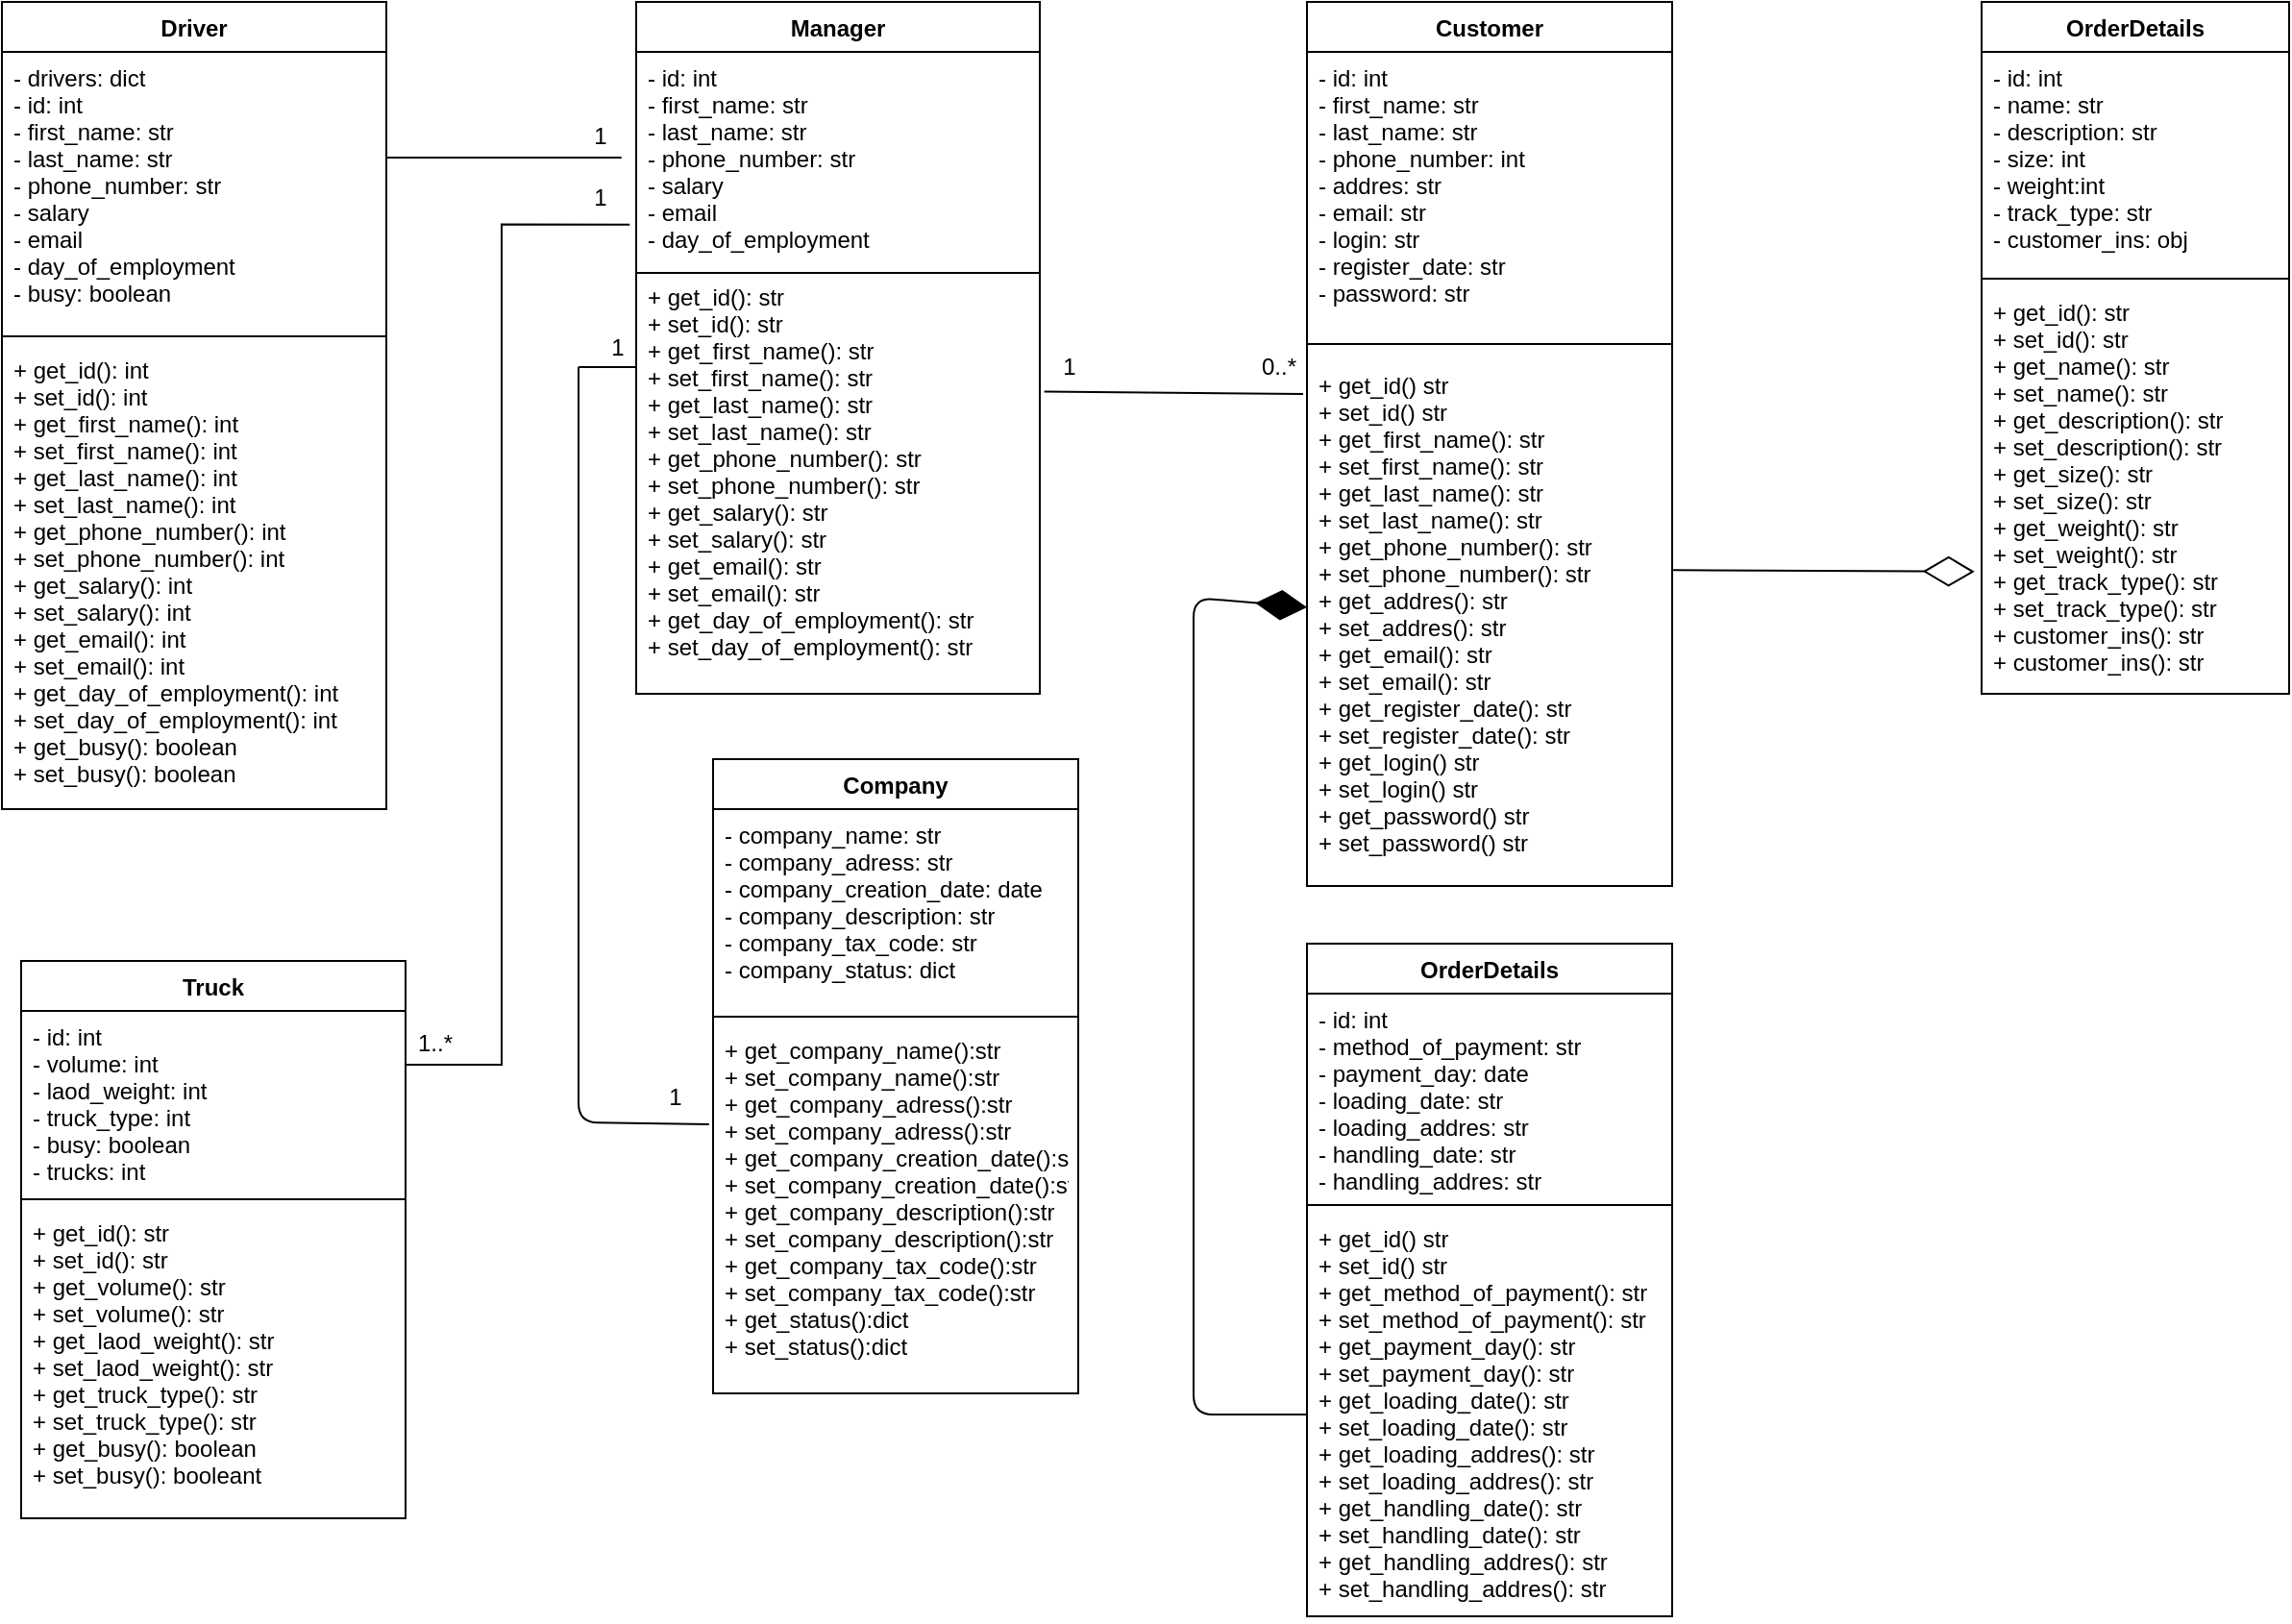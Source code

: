 <mxfile compressed="false" version="15.3.8" type="github" pages="2">
  <diagram id="wFV8sOdt-3NXnZTaCPz1" name="Page-1">
    <mxGraphModel dx="1128" dy="1058" grid="1" gridSize="10" guides="1" tooltips="1" connect="1" arrows="1" fold="1" page="1" pageScale="1" pageWidth="850" pageHeight="1100" math="0" shadow="0">
      <root>
        <mxCell id="0" />
        <mxCell id="1" parent="0" />
        <mxCell id="HwzwYHC0HmzuA3Eh458f-1" value="Manager" style="swimlane;fontStyle=1;align=center;verticalAlign=top;childLayout=stackLayout;horizontal=1;startSize=26;horizontalStack=0;resizeParent=1;resizeParentMax=0;resizeLast=0;collapsible=1;marginBottom=0;" parent="1" vertex="1">
          <mxGeometry x="790" y="170" width="210" height="360" as="geometry" />
        </mxCell>
        <mxCell id="HwzwYHC0HmzuA3Eh458f-2" value="- id: int&#xa;- first_name: str &#xa;- last_name: str&#xa;- phone_number: str&#xa;- salary&#xa;- email&#xa;- day_of_employment" style="text;strokeColor=none;fillColor=none;align=left;verticalAlign=top;spacingLeft=4;spacingRight=4;overflow=hidden;rotatable=0;points=[[0,0.5],[1,0.5]];portConstraint=eastwest;" parent="HwzwYHC0HmzuA3Eh458f-1" vertex="1">
          <mxGeometry y="26" width="210" height="114" as="geometry" />
        </mxCell>
        <mxCell id="HwzwYHC0HmzuA3Eh458f-4" value="+ get_id(): str&#xa;+ set_id(): str&#xa;+ get_first_name(): str&#xa;+ set_first_name(): str&#xa;+ get_last_name(): str&#xa;+ set_last_name(): str&#xa;+ get_phone_number(): str&#xa;+ set_phone_number(): str&#xa;+ get_salary(): str&#xa;+ set_salary(): str&#xa;+ get_email(): str&#xa;+ set_email(): str&#xa;+ get_day_of_employment(): str&#xa;+ set_day_of_employment(): str&#xa;&#xa;&#xa;" style="text;strokeColor=none;fillColor=none;align=left;verticalAlign=top;spacingLeft=4;spacingRight=4;overflow=hidden;rotatable=0;points=[[0,0.5],[1,0.5]];portConstraint=eastwest;" parent="HwzwYHC0HmzuA3Eh458f-1" vertex="1">
          <mxGeometry y="140" width="210" height="220" as="geometry" />
        </mxCell>
        <mxCell id="HwzwYHC0HmzuA3Eh458f-6" value="1" style="text;html=1;align=center;verticalAlign=middle;resizable=0;points=[];autosize=1;strokeColor=none;" parent="1" vertex="1">
          <mxGeometry x="761" y="230" width="20" height="20" as="geometry" />
        </mxCell>
        <mxCell id="Gjrh0X_BcbYCXjCByWJd-17" value="Customer" style="swimlane;fontStyle=1;align=center;verticalAlign=top;childLayout=stackLayout;horizontal=1;startSize=26;horizontalStack=0;resizeParent=1;resizeParentMax=0;resizeLast=0;collapsible=1;marginBottom=0;" parent="1" vertex="1">
          <mxGeometry x="1139" y="170" width="190" height="460" as="geometry" />
        </mxCell>
        <mxCell id="Gjrh0X_BcbYCXjCByWJd-20" value="- id: int&#xa;- first_name: str &#xa;- last_name: str&#xa;- phone_number: int&#xa;- addres: str&#xa;- email: str&#xa;- login: str&#xa;- register_date: str&#xa;- password: str&#xa;" style="text;strokeColor=none;fillColor=none;align=left;verticalAlign=top;spacingLeft=4;spacingRight=4;overflow=hidden;rotatable=0;points=[[0,0.5],[1,0.5]];portConstraint=eastwest;" parent="Gjrh0X_BcbYCXjCByWJd-17" vertex="1">
          <mxGeometry y="26" width="190" height="144" as="geometry" />
        </mxCell>
        <mxCell id="Gjrh0X_BcbYCXjCByWJd-19" value="" style="line;strokeWidth=1;fillColor=none;align=left;verticalAlign=middle;spacingTop=-1;spacingLeft=3;spacingRight=3;rotatable=0;labelPosition=right;points=[];portConstraint=eastwest;" parent="Gjrh0X_BcbYCXjCByWJd-17" vertex="1">
          <mxGeometry y="170" width="190" height="16" as="geometry" />
        </mxCell>
        <mxCell id="Gjrh0X_BcbYCXjCByWJd-18" value="+ get_id() str&#xa;+ set_id() str&#xa;+ get_first_name(): str&#xa;+ set_first_name(): str&#xa;+ get_last_name(): str&#xa;+ set_last_name(): str&#xa;+ get_phone_number(): str&#xa;+ set_phone_number(): str&#xa;+ get_addres(): str&#xa;+ set_addres(): str&#xa;+ get_email(): str&#xa;+ set_email(): str&#xa;+ get_register_date(): str&#xa;+ set_register_date(): str&#xa;+ get_login() str&#xa;+ set_login() str&#xa;+ get_password() str&#xa;+ set_password() str&#xa;&#xa;&#xa;" style="text;strokeColor=none;fillColor=none;align=left;verticalAlign=top;spacingLeft=4;spacingRight=4;overflow=hidden;rotatable=0;points=[[0,0.5],[1,0.5]];portConstraint=eastwest;" parent="Gjrh0X_BcbYCXjCByWJd-17" vertex="1">
          <mxGeometry y="186" width="190" height="274" as="geometry" />
        </mxCell>
        <mxCell id="HwzwYHC0HmzuA3Eh458f-3" value="" style="line;strokeWidth=1;fillColor=none;align=left;verticalAlign=middle;spacingTop=-1;spacingLeft=3;spacingRight=3;rotatable=0;labelPosition=right;points=[];portConstraint=eastwest;" parent="1" vertex="1">
          <mxGeometry x="790" y="303" width="210" height="16" as="geometry" />
        </mxCell>
        <mxCell id="Gjrh0X_BcbYCXjCByWJd-27" value="1" style="text;html=1;align=center;verticalAlign=middle;resizable=0;points=[];autosize=1;strokeColor=none;" parent="1" vertex="1">
          <mxGeometry x="1005" y="350" width="20" height="20" as="geometry" />
        </mxCell>
        <mxCell id="Gjrh0X_BcbYCXjCByWJd-28" value="0..*" style="text;html=1;align=center;verticalAlign=middle;resizable=0;points=[];autosize=1;strokeColor=none;" parent="1" vertex="1">
          <mxGeometry x="1109" y="350" width="30" height="20" as="geometry" />
        </mxCell>
        <mxCell id="Gjrh0X_BcbYCXjCByWJd-29" value="Driver" style="swimlane;fontStyle=1;align=center;verticalAlign=top;childLayout=stackLayout;horizontal=1;startSize=26;horizontalStack=0;resizeParent=1;resizeParentMax=0;resizeLast=0;collapsible=1;marginBottom=0;" parent="1" vertex="1">
          <mxGeometry x="460" y="170" width="200" height="420" as="geometry" />
        </mxCell>
        <mxCell id="Gjrh0X_BcbYCXjCByWJd-30" value="- drivers: dict&#xa;- id: int&#xa;- first_name: str &#xa;- last_name: str&#xa;- phone_number: str&#xa;- salary&#xa;- email&#xa;- day_of_employment&#xa;- busy: boolean&#xa;" style="text;strokeColor=none;fillColor=none;align=left;verticalAlign=top;spacingLeft=4;spacingRight=4;overflow=hidden;rotatable=0;points=[[0,0.5],[1,0.5]];portConstraint=eastwest;" parent="Gjrh0X_BcbYCXjCByWJd-29" vertex="1">
          <mxGeometry y="26" width="200" height="144" as="geometry" />
        </mxCell>
        <mxCell id="Gjrh0X_BcbYCXjCByWJd-31" value="" style="line;strokeWidth=1;fillColor=none;align=left;verticalAlign=middle;spacingTop=-1;spacingLeft=3;spacingRight=3;rotatable=0;labelPosition=right;points=[];portConstraint=eastwest;" parent="Gjrh0X_BcbYCXjCByWJd-29" vertex="1">
          <mxGeometry y="170" width="200" height="8" as="geometry" />
        </mxCell>
        <mxCell id="Gjrh0X_BcbYCXjCByWJd-32" value="+ get_id(): int&#xa;+ set_id(): int&#xa;+ get_first_name(): int&#xa;+ set_first_name(): int&#xa;+ get_last_name(): int&#xa;+ set_last_name(): int&#xa;+ get_phone_number(): int&#xa;+ set_phone_number(): int&#xa;+ get_salary(): int&#xa;+ set_salary(): int&#xa;+ get_email(): int&#xa;+ set_email(): int&#xa;+ get_day_of_employment(): int&#xa;+ set_day_of_employment(): int&#xa;+ get_busy(): boolean&#xa;+ set_busy(): boolean&#xa;&#xa;" style="text;strokeColor=none;fillColor=none;align=left;verticalAlign=top;spacingLeft=4;spacingRight=4;overflow=hidden;rotatable=0;points=[[0,0.5],[1,0.5]];portConstraint=eastwest;" parent="Gjrh0X_BcbYCXjCByWJd-29" vertex="1">
          <mxGeometry y="178" width="200" height="242" as="geometry" />
        </mxCell>
        <mxCell id="Gjrh0X_BcbYCXjCByWJd-35" value="Truck" style="swimlane;fontStyle=1;align=center;verticalAlign=top;childLayout=stackLayout;horizontal=1;startSize=26;horizontalStack=0;resizeParent=1;resizeParentMax=0;resizeLast=0;collapsible=1;marginBottom=0;" parent="1" vertex="1">
          <mxGeometry x="470" y="669" width="200" height="290" as="geometry">
            <mxRectangle x="20" y="510" width="60" height="26" as="alternateBounds" />
          </mxGeometry>
        </mxCell>
        <mxCell id="Gjrh0X_BcbYCXjCByWJd-36" value="- id: int&#xa;- volume: int&#xa;- laod_weight: int&#xa;- truck_type: int&#xa;- busy: boolean&#xa;- trucks: int" style="text;strokeColor=none;fillColor=none;align=left;verticalAlign=top;spacingLeft=4;spacingRight=4;overflow=hidden;rotatable=0;points=[[0,0.5],[1,0.5]];portConstraint=eastwest;" parent="Gjrh0X_BcbYCXjCByWJd-35" vertex="1">
          <mxGeometry y="26" width="200" height="94" as="geometry" />
        </mxCell>
        <mxCell id="Gjrh0X_BcbYCXjCByWJd-37" value="" style="line;strokeWidth=1;fillColor=none;align=left;verticalAlign=middle;spacingTop=-1;spacingLeft=3;spacingRight=3;rotatable=0;labelPosition=right;points=[];portConstraint=eastwest;" parent="Gjrh0X_BcbYCXjCByWJd-35" vertex="1">
          <mxGeometry y="120" width="200" height="8" as="geometry" />
        </mxCell>
        <mxCell id="Gjrh0X_BcbYCXjCByWJd-38" value="+ get_id(): str&#xa;+ set_id(): str&#xa;+ get_volume(): str&#xa;+ set_volume(): str&#xa;+ get_laod_weight(): str&#xa;+ set_laod_weight(): str&#xa;+ get_truck_type(): str&#xa;+ set_truck_type(): str&#xa;+ get_busy(): boolean&#xa;+ set_busy(): booleant&#xa;" style="text;strokeColor=none;fillColor=none;align=left;verticalAlign=top;spacingLeft=4;spacingRight=4;overflow=hidden;rotatable=0;points=[[0,0.5],[1,0.5]];portConstraint=eastwest;" parent="Gjrh0X_BcbYCXjCByWJd-35" vertex="1">
          <mxGeometry y="128" width="200" height="162" as="geometry" />
        </mxCell>
        <mxCell id="Gjrh0X_BcbYCXjCByWJd-44" value="1..*" style="text;html=1;align=center;verticalAlign=middle;resizable=0;points=[];autosize=1;strokeColor=none;" parent="1" vertex="1">
          <mxGeometry x="670" y="702" width="30" height="20" as="geometry" />
        </mxCell>
        <mxCell id="OGISJzmnpDnbx-zTQaGD-1" value="OrderDetails" style="swimlane;fontStyle=1;align=center;verticalAlign=top;childLayout=stackLayout;horizontal=1;startSize=26;horizontalStack=0;resizeParent=1;resizeParentMax=0;resizeLast=0;collapsible=1;marginBottom=0;" parent="1" vertex="1">
          <mxGeometry x="1139" y="660" width="190" height="350" as="geometry" />
        </mxCell>
        <mxCell id="OGISJzmnpDnbx-zTQaGD-2" value="- id: int&#xa;- method_of_payment: str&#xa;- payment_day: date&#xa;- loading_date: str&#xa;- loading_addres: str&#xa;- handling_date: str&#xa;- handling_addres: str&#xa;&#xa;" style="text;strokeColor=none;fillColor=none;align=left;verticalAlign=top;spacingLeft=4;spacingRight=4;overflow=hidden;rotatable=0;points=[[0,0.5],[1,0.5]];portConstraint=eastwest;" parent="OGISJzmnpDnbx-zTQaGD-1" vertex="1">
          <mxGeometry y="26" width="190" height="106" as="geometry" />
        </mxCell>
        <mxCell id="OGISJzmnpDnbx-zTQaGD-3" value="" style="line;strokeWidth=1;fillColor=none;align=left;verticalAlign=middle;spacingTop=-1;spacingLeft=3;spacingRight=3;rotatable=0;labelPosition=right;points=[];portConstraint=eastwest;" parent="OGISJzmnpDnbx-zTQaGD-1" vertex="1">
          <mxGeometry y="132" width="190" height="8" as="geometry" />
        </mxCell>
        <mxCell id="OGISJzmnpDnbx-zTQaGD-4" value="+ get_id() str&#xa;+ set_id() str&#xa;+ get_method_of_payment(): str&#xa;+ set_method_of_payment(): str&#xa;+ get_payment_day(): str&#xa;+ set_payment_day(): str&#xa;+ get_loading_date(): str&#xa;+ set_loading_date(): str&#xa;+ get_loading_addres(): str&#xa;+ set_loading_addres(): str&#xa;+ get_handling_date(): str&#xa;+ set_handling_date(): str&#xa;+ get_handling_addres(): str&#xa;+ set_handling_addres(): str&#xa;" style="text;strokeColor=none;fillColor=none;align=left;verticalAlign=top;spacingLeft=4;spacingRight=4;overflow=hidden;rotatable=0;points=[[0,0.5],[1,0.5]];portConstraint=eastwest;" parent="OGISJzmnpDnbx-zTQaGD-1" vertex="1">
          <mxGeometry y="140" width="190" height="210" as="geometry" />
        </mxCell>
        <mxCell id="OGISJzmnpDnbx-zTQaGD-25" value="Company" style="swimlane;fontStyle=1;align=center;verticalAlign=top;childLayout=stackLayout;horizontal=1;startSize=26;horizontalStack=0;resizeParent=1;resizeParentMax=0;resizeLast=0;collapsible=1;marginBottom=0;" parent="1" vertex="1">
          <mxGeometry x="830" y="564" width="190" height="330" as="geometry" />
        </mxCell>
        <mxCell id="OGISJzmnpDnbx-zTQaGD-26" value="- company_name: str&#xa;- company_adress: str&#xa;- company_creation_date: date&#xa;- company_description: str&#xa;- company_tax_code: str&#xa;- company_status: dict&#xa;&#xa;" style="text;strokeColor=none;fillColor=none;align=left;verticalAlign=top;spacingLeft=4;spacingRight=4;overflow=hidden;rotatable=0;points=[[0,0.5],[1,0.5]];portConstraint=eastwest;" parent="OGISJzmnpDnbx-zTQaGD-25" vertex="1">
          <mxGeometry y="26" width="190" height="104" as="geometry" />
        </mxCell>
        <mxCell id="OGISJzmnpDnbx-zTQaGD-27" value="" style="line;strokeWidth=1;fillColor=none;align=left;verticalAlign=middle;spacingTop=-1;spacingLeft=3;spacingRight=3;rotatable=0;labelPosition=right;points=[];portConstraint=eastwest;" parent="OGISJzmnpDnbx-zTQaGD-25" vertex="1">
          <mxGeometry y="130" width="190" height="8" as="geometry" />
        </mxCell>
        <mxCell id="OGISJzmnpDnbx-zTQaGD-28" value="+ get_company_name():str&#xa;+ set_company_name():str&#xa;+ get_company_adress():str&#xa;+ set_company_adress():str&#xa;+ get_company_creation_date():str&#xa;+ set_company_creation_date():str&#xa;+ get_company_description():str&#xa;+ set_company_description():str&#xa;+ get_company_tax_code():str&#xa;+ set_company_tax_code():str&#xa;+ get_status():dict&#xa;+ set_status():dict&#xa;&#xa;&#xa;" style="text;strokeColor=none;fillColor=none;align=left;verticalAlign=top;spacingLeft=4;spacingRight=4;overflow=hidden;rotatable=0;points=[[0,0.5],[1,0.5]];portConstraint=eastwest;" parent="OGISJzmnpDnbx-zTQaGD-25" vertex="1">
          <mxGeometry y="138" width="190" height="192" as="geometry" />
        </mxCell>
        <mxCell id="OGISJzmnpDnbx-zTQaGD-41" value="" style="endArrow=none;html=1;exitX=-0.011;exitY=0.271;exitDx=0;exitDy=0;exitPerimeter=0;" parent="1" source="OGISJzmnpDnbx-zTQaGD-28" edge="1">
          <mxGeometry width="50" height="50" relative="1" as="geometry">
            <mxPoint x="760" y="1070" as="sourcePoint" />
            <mxPoint x="760" y="360" as="targetPoint" />
            <Array as="points">
              <mxPoint x="760" y="753" />
            </Array>
          </mxGeometry>
        </mxCell>
        <mxCell id="OGISJzmnpDnbx-zTQaGD-42" value="" style="endArrow=none;html=1;" parent="1" edge="1">
          <mxGeometry width="50" height="50" relative="1" as="geometry">
            <mxPoint x="790" y="360" as="sourcePoint" />
            <mxPoint x="760" y="360" as="targetPoint" />
            <Array as="points">
              <mxPoint x="770" y="360" />
            </Array>
          </mxGeometry>
        </mxCell>
        <mxCell id="OGISJzmnpDnbx-zTQaGD-44" value="1" style="text;html=1;align=center;verticalAlign=middle;resizable=0;points=[];autosize=1;strokeColor=none;" parent="1" vertex="1">
          <mxGeometry x="800" y="730" width="20" height="20" as="geometry" />
        </mxCell>
        <mxCell id="OGISJzmnpDnbx-zTQaGD-45" value="1" style="text;html=1;align=center;verticalAlign=middle;resizable=0;points=[];autosize=1;strokeColor=none;" parent="1" vertex="1">
          <mxGeometry x="770" y="340" width="20" height="20" as="geometry" />
        </mxCell>
        <mxCell id="Gjrh0X_BcbYCXjCByWJd-34" value="1" style="text;html=1;align=center;verticalAlign=middle;resizable=0;points=[];autosize=1;strokeColor=none;" parent="1" vertex="1">
          <mxGeometry x="761" y="262" width="20" height="20" as="geometry" />
        </mxCell>
        <mxCell id="OGISJzmnpDnbx-zTQaGD-46" value="" style="edgeStyle=orthogonalEdgeStyle;rounded=0;orthogonalLoop=1;jettySize=auto;html=1;endArrow=none;exitX=1;exitY=0.5;exitDx=0;exitDy=0;entryX=-0.016;entryY=0.788;entryDx=0;entryDy=0;entryPerimeter=0;" parent="1" source="Gjrh0X_BcbYCXjCByWJd-38" target="HwzwYHC0HmzuA3Eh458f-2" edge="1">
          <mxGeometry relative="1" as="geometry">
            <mxPoint x="680" y="1000" as="sourcePoint" />
            <mxPoint x="780" y="286" as="targetPoint" />
            <Array as="points">
              <mxPoint x="720" y="723" />
              <mxPoint x="720" y="286" />
            </Array>
          </mxGeometry>
        </mxCell>
        <mxCell id="OGISJzmnpDnbx-zTQaGD-65" value="" style="endArrow=diamondThin;endFill=1;endSize=24;html=1;exitX=0;exitY=0.5;exitDx=0;exitDy=0;" parent="1" source="OGISJzmnpDnbx-zTQaGD-4" edge="1" target="Gjrh0X_BcbYCXjCByWJd-18">
          <mxGeometry width="160" relative="1" as="geometry">
            <mxPoint x="1430" y="390" as="sourcePoint" />
            <mxPoint x="1080" y="450" as="targetPoint" />
            <Array as="points">
              <mxPoint x="1080" y="905" />
              <mxPoint x="1080" y="480" />
            </Array>
          </mxGeometry>
        </mxCell>
        <mxCell id="N9H9ZdWKyXN9g4-6BaL4-1" value="" style="endArrow=none;html=1;exitX=1.011;exitY=0.285;exitDx=0;exitDy=0;exitPerimeter=0;" parent="1" source="HwzwYHC0HmzuA3Eh458f-4" edge="1">
          <mxGeometry width="50" height="50" relative="1" as="geometry">
            <mxPoint x="1180" y="500" as="sourcePoint" />
            <mxPoint x="1137" y="374" as="targetPoint" />
          </mxGeometry>
        </mxCell>
        <mxCell id="N9H9ZdWKyXN9g4-6BaL4-2" value="" style="endArrow=none;html=1;entryX=1.067;entryY=1.05;entryDx=0;entryDy=0;entryPerimeter=0;" parent="1" target="HwzwYHC0HmzuA3Eh458f-6" edge="1">
          <mxGeometry width="50" height="50" relative="1" as="geometry">
            <mxPoint x="660" y="251" as="sourcePoint" />
            <mxPoint x="720" y="260" as="targetPoint" />
          </mxGeometry>
        </mxCell>
        <mxCell id="dvNJi5_NJerYuIXSh2eA-4" value="OrderDetails" style="swimlane;fontStyle=1;align=center;verticalAlign=top;childLayout=stackLayout;horizontal=1;startSize=26;horizontalStack=0;resizeParent=1;resizeParentMax=0;resizeLast=0;collapsible=1;marginBottom=0;" vertex="1" parent="1">
          <mxGeometry x="1490" y="170" width="160" height="360" as="geometry" />
        </mxCell>
        <mxCell id="dvNJi5_NJerYuIXSh2eA-5" value="- id: int&#xa;- name: str &#xa;- description: str&#xa;- size: int&#xa;- weight:int&#xa;- track_type: str&#xa;- customer_ins: obj&#xa;" style="text;strokeColor=none;fillColor=none;align=left;verticalAlign=top;spacingLeft=4;spacingRight=4;overflow=hidden;rotatable=0;points=[[0,0.5],[1,0.5]];portConstraint=eastwest;" vertex="1" parent="dvNJi5_NJerYuIXSh2eA-4">
          <mxGeometry y="26" width="160" height="114" as="geometry" />
        </mxCell>
        <mxCell id="dvNJi5_NJerYuIXSh2eA-6" value="" style="line;strokeWidth=1;fillColor=none;align=left;verticalAlign=middle;spacingTop=-1;spacingLeft=3;spacingRight=3;rotatable=0;labelPosition=right;points=[];portConstraint=eastwest;" vertex="1" parent="dvNJi5_NJerYuIXSh2eA-4">
          <mxGeometry y="140" width="160" height="8" as="geometry" />
        </mxCell>
        <mxCell id="dvNJi5_NJerYuIXSh2eA-7" value="+ get_id(): str&#xa;+ set_id(): str&#xa;+ get_name(): str&#xa;+ set_name(): str&#xa;+ get_description(): str&#xa;+ set_description(): str&#xa;+ get_size(): str&#xa;+ set_size(): str&#xa;+ get_weight(): str&#xa;+ set_weight(): str&#xa;+ get_track_type(): str&#xa;+ set_track_type(): str&#xa;+ customer_ins(): str&#xa;+ customer_ins(): str&#xa;&#xa;&#xa;" style="text;strokeColor=none;fillColor=none;align=left;verticalAlign=top;spacingLeft=4;spacingRight=4;overflow=hidden;rotatable=0;points=[[0,0.5],[1,0.5]];portConstraint=eastwest;" vertex="1" parent="dvNJi5_NJerYuIXSh2eA-4">
          <mxGeometry y="148" width="160" height="212" as="geometry" />
        </mxCell>
        <mxCell id="dvNJi5_NJerYuIXSh2eA-8" value="" style="endArrow=diamondThin;endFill=0;endSize=24;html=1;exitX=1.003;exitY=0.4;exitDx=0;exitDy=0;exitPerimeter=0;entryX=-0.023;entryY=0.7;entryDx=0;entryDy=0;entryPerimeter=0;" edge="1" parent="1" source="Gjrh0X_BcbYCXjCByWJd-18" target="dvNJi5_NJerYuIXSh2eA-7">
          <mxGeometry width="160" relative="1" as="geometry">
            <mxPoint x="1380" y="400" as="sourcePoint" />
            <mxPoint x="1490" y="400" as="targetPoint" />
          </mxGeometry>
        </mxCell>
      </root>
    </mxGraphModel>
  </diagram>
  <diagram id="j5Gr8K-GwS-m1fSuGC4W" name="Page-2">
    <mxGraphModel dx="1022" dy="547" grid="1" gridSize="10" guides="1" tooltips="1" connect="1" arrows="1" fold="1" page="1" pageScale="1" pageWidth="850" pageHeight="1100" math="0" shadow="0">
      <root>
        <mxCell id="U7vAWKdcZeN8qZif3ySm-0" />
        <mxCell id="U7vAWKdcZeN8qZif3ySm-1" parent="U7vAWKdcZeN8qZif3ySm-0" />
      </root>
    </mxGraphModel>
  </diagram>
</mxfile>
